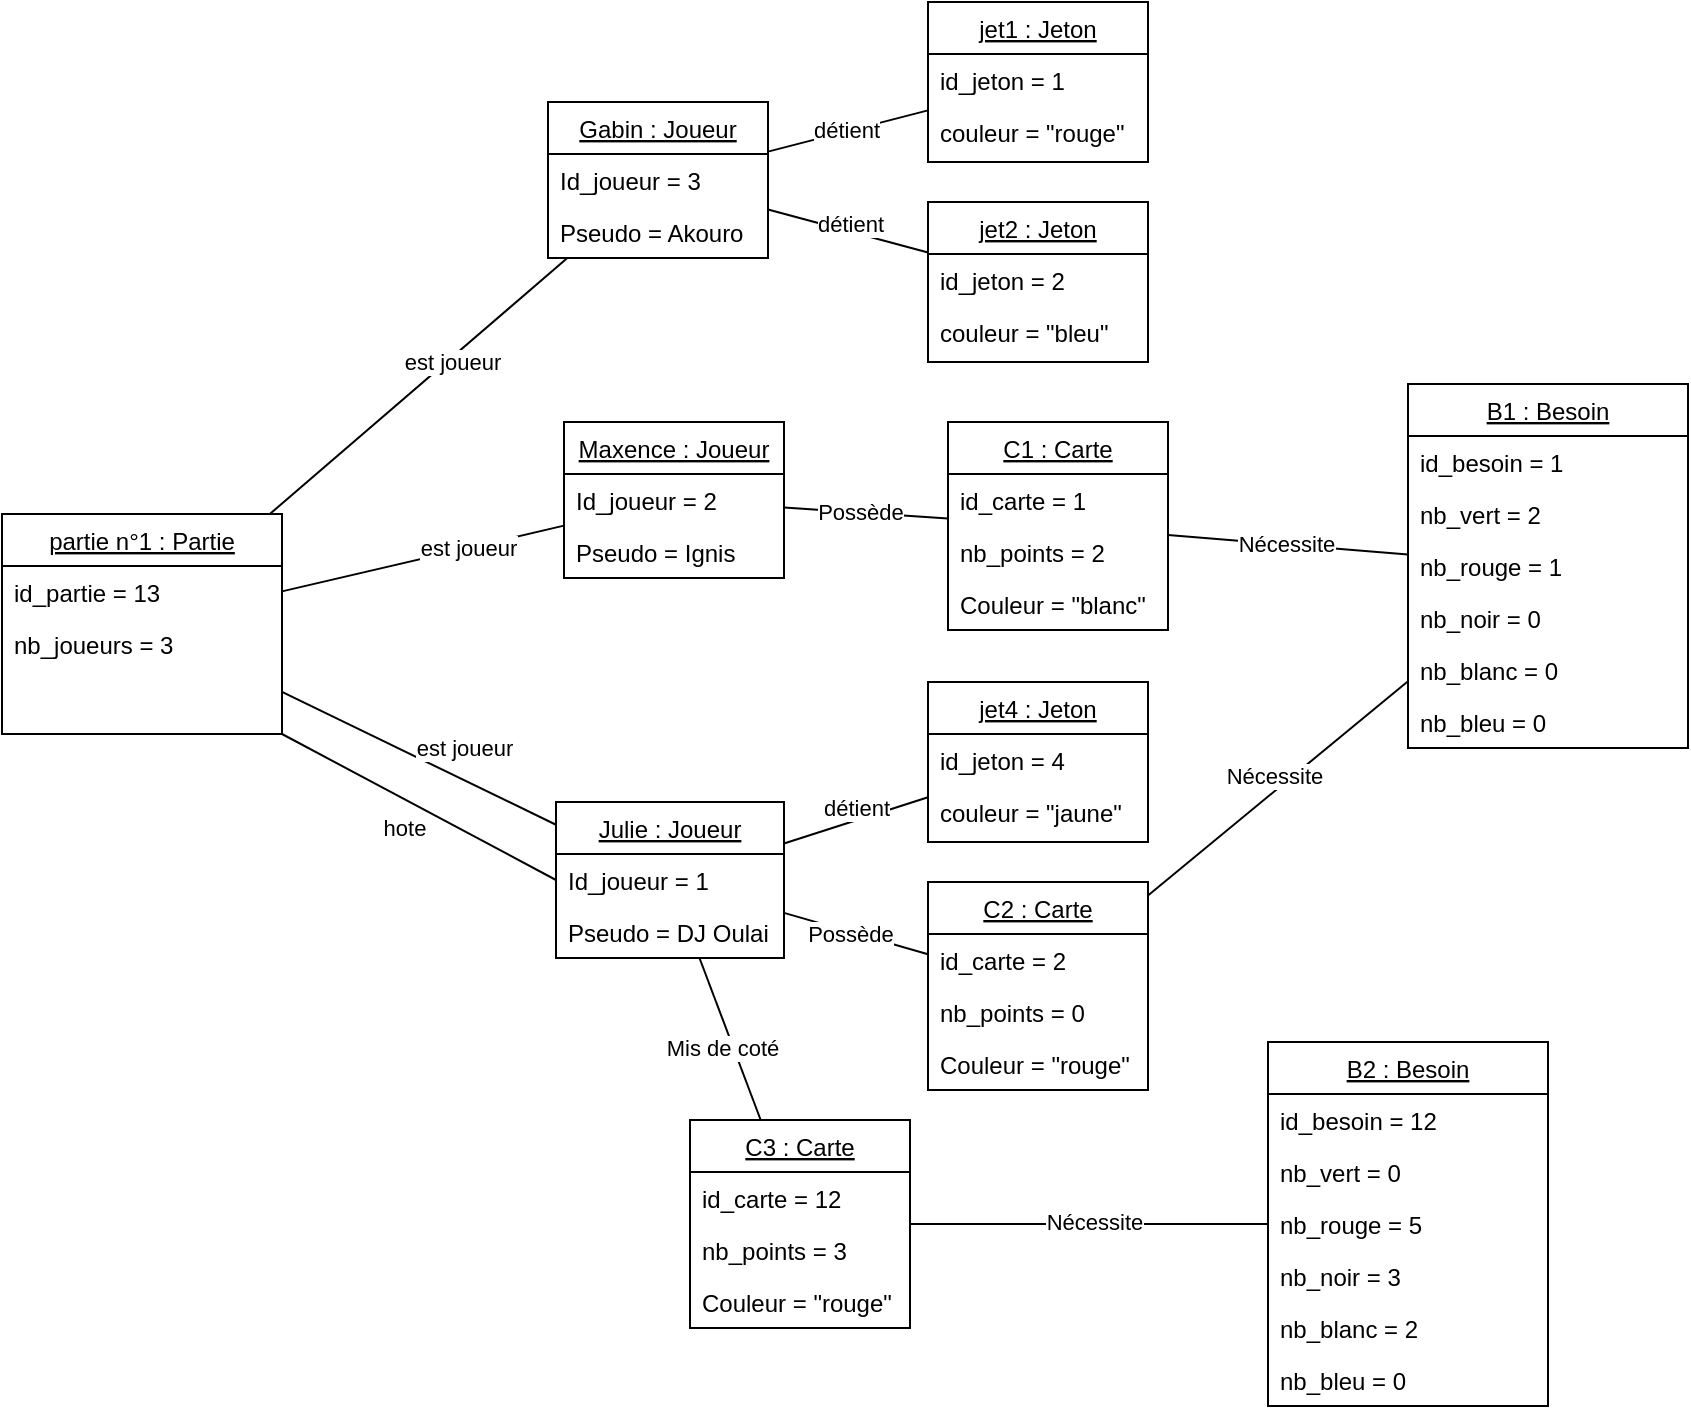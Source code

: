 <mxfile version="22.1.5" type="github">
  <diagram name="Page-1" id="KNeb5x1jzEJ46q6CHf2o">
    <mxGraphModel dx="408" dy="1890" grid="1" gridSize="10" guides="1" tooltips="1" connect="1" arrows="1" fold="1" page="1" pageScale="1" pageWidth="827" pageHeight="1169" math="0" shadow="0">
      <root>
        <mxCell id="0" />
        <mxCell id="1" parent="0" />
        <mxCell id="DXWB6FxUll0cylomkS6z-89" value="" style="endArrow=none;html=1;rounded=0;" parent="1" source="DXWB6FxUll0cylomkS6z-93" target="DXWB6FxUll0cylomkS6z-142" edge="1">
          <mxGeometry width="50" height="50" relative="1" as="geometry">
            <mxPoint x="1140" y="-20" as="sourcePoint" />
            <mxPoint x="1313" y="-20" as="targetPoint" />
          </mxGeometry>
        </mxCell>
        <mxCell id="DXWB6FxUll0cylomkS6z-90" value="est joueur" style="edgeLabel;html=1;align=center;verticalAlign=middle;resizable=0;points=[];" parent="DXWB6FxUll0cylomkS6z-89" vertex="1" connectable="0">
          <mxGeometry x="0.112" y="2" relative="1" as="geometry">
            <mxPoint x="14" y="-7" as="offset" />
          </mxGeometry>
        </mxCell>
        <mxCell id="DXWB6FxUll0cylomkS6z-93" value="partie n°1 : Partie" style="swimlane;fontStyle=4;align=center;verticalAlign=top;childLayout=stackLayout;horizontal=1;startSize=26;horizontalStack=0;resizeParent=1;resizeLast=0;collapsible=1;marginBottom=0;rounded=0;shadow=0;strokeWidth=1;" parent="1" vertex="1">
          <mxGeometry x="907" y="-144" width="140" height="110" as="geometry">
            <mxRectangle x="550" y="140" width="160" height="26" as="alternateBounds" />
          </mxGeometry>
        </mxCell>
        <mxCell id="DXWB6FxUll0cylomkS6z-94" value="id_partie = 13" style="text;align=left;verticalAlign=top;spacingLeft=4;spacingRight=4;overflow=hidden;rotatable=0;points=[[0,0.5],[1,0.5]];portConstraint=eastwest;" parent="DXWB6FxUll0cylomkS6z-93" vertex="1">
          <mxGeometry y="26" width="140" height="26" as="geometry" />
        </mxCell>
        <mxCell id="DXWB6FxUll0cylomkS6z-95" value="nb_joueurs = 3" style="text;align=left;verticalAlign=top;spacingLeft=4;spacingRight=4;overflow=hidden;rotatable=0;points=[[0,0.5],[1,0.5]];portConstraint=eastwest;rounded=0;shadow=0;html=0;" parent="DXWB6FxUll0cylomkS6z-93" vertex="1">
          <mxGeometry y="52" width="140" height="26" as="geometry" />
        </mxCell>
        <mxCell id="DXWB6FxUll0cylomkS6z-107" value="" style="endArrow=none;html=1;rounded=0;exitX=1;exitY=1;exitDx=0;exitDy=0;entryX=0;entryY=0.5;entryDx=0;entryDy=0;" parent="1" source="DXWB6FxUll0cylomkS6z-93" target="DXWB6FxUll0cylomkS6z-143" edge="1">
          <mxGeometry width="50" height="50" relative="1" as="geometry">
            <mxPoint x="1090" y="-20" as="sourcePoint" />
            <mxPoint x="1090" y="74.0" as="targetPoint" />
          </mxGeometry>
        </mxCell>
        <mxCell id="DXWB6FxUll0cylomkS6z-108" value="hote" style="edgeLabel;html=1;align=center;verticalAlign=middle;resizable=0;points=[];" parent="DXWB6FxUll0cylomkS6z-107" vertex="1" connectable="0">
          <mxGeometry x="0.112" y="2" relative="1" as="geometry">
            <mxPoint x="-17" y="8" as="offset" />
          </mxGeometry>
        </mxCell>
        <mxCell id="DXWB6FxUll0cylomkS6z-133" value="Gabin : Joueur" style="swimlane;fontStyle=4;align=center;verticalAlign=top;childLayout=stackLayout;horizontal=1;startSize=26;horizontalStack=0;resizeParent=1;resizeLast=0;collapsible=1;marginBottom=0;rounded=0;shadow=0;strokeWidth=1;" parent="1" vertex="1">
          <mxGeometry x="1180" y="-350" width="110" height="78" as="geometry">
            <mxRectangle x="550" y="140" width="160" height="26" as="alternateBounds" />
          </mxGeometry>
        </mxCell>
        <mxCell id="DXWB6FxUll0cylomkS6z-134" value="Id_joueur = 3" style="text;align=left;verticalAlign=top;spacingLeft=4;spacingRight=4;overflow=hidden;rotatable=0;points=[[0,0.5],[1,0.5]];portConstraint=eastwest;" parent="DXWB6FxUll0cylomkS6z-133" vertex="1">
          <mxGeometry y="26" width="110" height="26" as="geometry" />
        </mxCell>
        <mxCell id="DXWB6FxUll0cylomkS6z-135" value="Pseudo = Akouro" style="text;align=left;verticalAlign=top;spacingLeft=4;spacingRight=4;overflow=hidden;rotatable=0;points=[[0,0.5],[1,0.5]];portConstraint=eastwest;" parent="DXWB6FxUll0cylomkS6z-133" vertex="1">
          <mxGeometry y="52" width="110" height="26" as="geometry" />
        </mxCell>
        <mxCell id="DXWB6FxUll0cylomkS6z-139" value="Maxence : Joueur" style="swimlane;fontStyle=4;align=center;verticalAlign=top;childLayout=stackLayout;horizontal=1;startSize=26;horizontalStack=0;resizeParent=1;resizeLast=0;collapsible=1;marginBottom=0;rounded=0;shadow=0;strokeWidth=1;" parent="1" vertex="1">
          <mxGeometry x="1188" y="-190" width="110" height="78" as="geometry">
            <mxRectangle x="550" y="140" width="160" height="26" as="alternateBounds" />
          </mxGeometry>
        </mxCell>
        <mxCell id="DXWB6FxUll0cylomkS6z-140" value="Id_joueur = 2" style="text;align=left;verticalAlign=top;spacingLeft=4;spacingRight=4;overflow=hidden;rotatable=0;points=[[0,0.5],[1,0.5]];portConstraint=eastwest;" parent="DXWB6FxUll0cylomkS6z-139" vertex="1">
          <mxGeometry y="26" width="110" height="26" as="geometry" />
        </mxCell>
        <mxCell id="DXWB6FxUll0cylomkS6z-141" value="Pseudo = Ignis" style="text;align=left;verticalAlign=top;spacingLeft=4;spacingRight=4;overflow=hidden;rotatable=0;points=[[0,0.5],[1,0.5]];portConstraint=eastwest;" parent="DXWB6FxUll0cylomkS6z-139" vertex="1">
          <mxGeometry y="52" width="110" height="26" as="geometry" />
        </mxCell>
        <mxCell id="DXWB6FxUll0cylomkS6z-142" value="Julie : Joueur" style="swimlane;fontStyle=4;align=center;verticalAlign=top;childLayout=stackLayout;horizontal=1;startSize=26;horizontalStack=0;resizeParent=1;resizeLast=0;collapsible=1;marginBottom=0;rounded=0;shadow=0;strokeWidth=1;" parent="1" vertex="1">
          <mxGeometry x="1184" width="114" height="78" as="geometry">
            <mxRectangle x="550" y="140" width="160" height="26" as="alternateBounds" />
          </mxGeometry>
        </mxCell>
        <mxCell id="DXWB6FxUll0cylomkS6z-143" value="Id_joueur = 1" style="text;align=left;verticalAlign=top;spacingLeft=4;spacingRight=4;overflow=hidden;rotatable=0;points=[[0,0.5],[1,0.5]];portConstraint=eastwest;" parent="DXWB6FxUll0cylomkS6z-142" vertex="1">
          <mxGeometry y="26" width="114" height="26" as="geometry" />
        </mxCell>
        <mxCell id="DXWB6FxUll0cylomkS6z-144" value="Pseudo = DJ Oulai" style="text;align=left;verticalAlign=top;spacingLeft=4;spacingRight=4;overflow=hidden;rotatable=0;points=[[0,0.5],[1,0.5]];portConstraint=eastwest;" parent="DXWB6FxUll0cylomkS6z-142" vertex="1">
          <mxGeometry y="52" width="114" height="26" as="geometry" />
        </mxCell>
        <mxCell id="DXWB6FxUll0cylomkS6z-145" value="" style="endArrow=none;html=1;rounded=0;" parent="1" source="DXWB6FxUll0cylomkS6z-93" target="DXWB6FxUll0cylomkS6z-139" edge="1">
          <mxGeometry width="50" height="50" relative="1" as="geometry">
            <mxPoint x="1057" y="-61" as="sourcePoint" />
            <mxPoint x="1194" y="-26" as="targetPoint" />
          </mxGeometry>
        </mxCell>
        <mxCell id="DXWB6FxUll0cylomkS6z-146" value="est joueur" style="edgeLabel;html=1;align=center;verticalAlign=middle;resizable=0;points=[];" parent="DXWB6FxUll0cylomkS6z-145" vertex="1" connectable="0">
          <mxGeometry x="0.112" y="2" relative="1" as="geometry">
            <mxPoint x="15" y="-2" as="offset" />
          </mxGeometry>
        </mxCell>
        <mxCell id="DXWB6FxUll0cylomkS6z-147" value="" style="endArrow=none;html=1;rounded=0;" parent="1" source="DXWB6FxUll0cylomkS6z-93" target="DXWB6FxUll0cylomkS6z-133" edge="1">
          <mxGeometry width="50" height="50" relative="1" as="geometry">
            <mxPoint x="1057" y="-93" as="sourcePoint" />
            <mxPoint x="1196" y="-120" as="targetPoint" />
          </mxGeometry>
        </mxCell>
        <mxCell id="DXWB6FxUll0cylomkS6z-148" value="est joueur" style="edgeLabel;html=1;align=center;verticalAlign=middle;resizable=0;points=[];" parent="DXWB6FxUll0cylomkS6z-147" vertex="1" connectable="0">
          <mxGeometry x="0.112" y="2" relative="1" as="geometry">
            <mxPoint x="10" y="-4" as="offset" />
          </mxGeometry>
        </mxCell>
        <mxCell id="DXWB6FxUll0cylomkS6z-149" value="jet1 : Jeton" style="swimlane;fontStyle=4;align=center;verticalAlign=top;childLayout=stackLayout;horizontal=1;startSize=26;horizontalStack=0;resizeParent=1;resizeLast=0;collapsible=1;marginBottom=0;rounded=0;shadow=0;strokeWidth=1;" parent="1" vertex="1">
          <mxGeometry x="1370" y="-400" width="110" height="80" as="geometry">
            <mxRectangle x="550" y="140" width="160" height="26" as="alternateBounds" />
          </mxGeometry>
        </mxCell>
        <mxCell id="DXWB6FxUll0cylomkS6z-150" value="id_jeton = 1" style="text;align=left;verticalAlign=top;spacingLeft=4;spacingRight=4;overflow=hidden;rotatable=0;points=[[0,0.5],[1,0.5]];portConstraint=eastwest;" parent="DXWB6FxUll0cylomkS6z-149" vertex="1">
          <mxGeometry y="26" width="110" height="26" as="geometry" />
        </mxCell>
        <mxCell id="DXWB6FxUll0cylomkS6z-151" value="couleur = &quot;rouge&quot;" style="text;align=left;verticalAlign=top;spacingLeft=4;spacingRight=4;overflow=hidden;rotatable=0;points=[[0,0.5],[1,0.5]];portConstraint=eastwest;rounded=0;shadow=0;html=0;" parent="DXWB6FxUll0cylomkS6z-149" vertex="1">
          <mxGeometry y="52" width="110" height="26" as="geometry" />
        </mxCell>
        <mxCell id="DXWB6FxUll0cylomkS6z-152" value="jet2 : Jeton" style="swimlane;fontStyle=4;align=center;verticalAlign=top;childLayout=stackLayout;horizontal=1;startSize=26;horizontalStack=0;resizeParent=1;resizeLast=0;collapsible=1;marginBottom=0;rounded=0;shadow=0;strokeWidth=1;" parent="1" vertex="1">
          <mxGeometry x="1370" y="-300" width="110" height="80" as="geometry">
            <mxRectangle x="550" y="140" width="160" height="26" as="alternateBounds" />
          </mxGeometry>
        </mxCell>
        <mxCell id="DXWB6FxUll0cylomkS6z-153" value="id_jeton = 2" style="text;align=left;verticalAlign=top;spacingLeft=4;spacingRight=4;overflow=hidden;rotatable=0;points=[[0,0.5],[1,0.5]];portConstraint=eastwest;" parent="DXWB6FxUll0cylomkS6z-152" vertex="1">
          <mxGeometry y="26" width="110" height="26" as="geometry" />
        </mxCell>
        <mxCell id="DXWB6FxUll0cylomkS6z-154" value="couleur = &quot;bleu&quot;" style="text;align=left;verticalAlign=top;spacingLeft=4;spacingRight=4;overflow=hidden;rotatable=0;points=[[0,0.5],[1,0.5]];portConstraint=eastwest;rounded=0;shadow=0;html=0;" parent="DXWB6FxUll0cylomkS6z-152" vertex="1">
          <mxGeometry y="52" width="110" height="26" as="geometry" />
        </mxCell>
        <mxCell id="DXWB6FxUll0cylomkS6z-155" value="" style="endArrow=none;html=1;rounded=0;" parent="1" source="DXWB6FxUll0cylomkS6z-133" target="DXWB6FxUll0cylomkS6z-149" edge="1">
          <mxGeometry width="50" height="50" relative="1" as="geometry">
            <mxPoint x="1138.5" y="-430.45" as="sourcePoint" />
            <mxPoint x="1311.5" y="-430.45" as="targetPoint" />
          </mxGeometry>
        </mxCell>
        <mxCell id="DXWB6FxUll0cylomkS6z-156" value="détient" style="edgeLabel;html=1;align=center;verticalAlign=middle;resizable=0;points=[];labelBackgroundColor=default;" parent="DXWB6FxUll0cylomkS6z-155" vertex="1" connectable="0">
          <mxGeometry x="0.112" y="2" relative="1" as="geometry">
            <mxPoint x="-5" y="2" as="offset" />
          </mxGeometry>
        </mxCell>
        <mxCell id="DXWB6FxUll0cylomkS6z-159" value="" style="endArrow=none;html=1;rounded=0;" parent="1" source="DXWB6FxUll0cylomkS6z-133" target="DXWB6FxUll0cylomkS6z-152" edge="1">
          <mxGeometry width="50" height="50" relative="1" as="geometry">
            <mxPoint x="1290" y="-353" as="sourcePoint" />
            <mxPoint x="1350" y="-388" as="targetPoint" />
          </mxGeometry>
        </mxCell>
        <mxCell id="DXWB6FxUll0cylomkS6z-160" value="détient" style="edgeLabel;html=1;align=center;verticalAlign=middle;resizable=0;points=[];" parent="DXWB6FxUll0cylomkS6z-159" vertex="1" connectable="0">
          <mxGeometry x="0.112" y="2" relative="1" as="geometry">
            <mxPoint x="-4" y="-3" as="offset" />
          </mxGeometry>
        </mxCell>
        <mxCell id="DXWB6FxUll0cylomkS6z-161" value="jet4 : Jeton" style="swimlane;fontStyle=4;align=center;verticalAlign=top;childLayout=stackLayout;horizontal=1;startSize=26;horizontalStack=0;resizeParent=1;resizeLast=0;collapsible=1;marginBottom=0;rounded=0;shadow=0;strokeWidth=1;" parent="1" vertex="1">
          <mxGeometry x="1370" y="-60" width="110" height="80" as="geometry">
            <mxRectangle x="550" y="140" width="160" height="26" as="alternateBounds" />
          </mxGeometry>
        </mxCell>
        <mxCell id="DXWB6FxUll0cylomkS6z-162" value="id_jeton = 4" style="text;align=left;verticalAlign=top;spacingLeft=4;spacingRight=4;overflow=hidden;rotatable=0;points=[[0,0.5],[1,0.5]];portConstraint=eastwest;" parent="DXWB6FxUll0cylomkS6z-161" vertex="1">
          <mxGeometry y="26" width="110" height="26" as="geometry" />
        </mxCell>
        <mxCell id="DXWB6FxUll0cylomkS6z-163" value="couleur = &quot;jaune&quot;" style="text;align=left;verticalAlign=top;spacingLeft=4;spacingRight=4;overflow=hidden;rotatable=0;points=[[0,0.5],[1,0.5]];portConstraint=eastwest;rounded=0;shadow=0;html=0;" parent="DXWB6FxUll0cylomkS6z-161" vertex="1">
          <mxGeometry y="52" width="110" height="26" as="geometry" />
        </mxCell>
        <mxCell id="DXWB6FxUll0cylomkS6z-167" value="" style="endArrow=none;html=1;rounded=0;" parent="1" source="DXWB6FxUll0cylomkS6z-142" target="DXWB6FxUll0cylomkS6z-161" edge="1">
          <mxGeometry width="50" height="50" relative="1" as="geometry">
            <mxPoint x="1290" y="-272" as="sourcePoint" />
            <mxPoint x="1360" y="-259" as="targetPoint" />
          </mxGeometry>
        </mxCell>
        <mxCell id="DXWB6FxUll0cylomkS6z-168" value="détient" style="edgeLabel;html=1;align=center;verticalAlign=middle;resizable=0;points=[];" parent="DXWB6FxUll0cylomkS6z-167" vertex="1" connectable="0">
          <mxGeometry x="0.112" y="2" relative="1" as="geometry">
            <mxPoint x="-4" y="-3" as="offset" />
          </mxGeometry>
        </mxCell>
        <mxCell id="DXWB6FxUll0cylomkS6z-169" value="C1 : Carte" style="swimlane;fontStyle=4;align=center;verticalAlign=top;childLayout=stackLayout;horizontal=1;startSize=26;horizontalStack=0;resizeParent=1;resizeLast=0;collapsible=1;marginBottom=0;rounded=0;shadow=0;strokeWidth=1;" parent="1" vertex="1">
          <mxGeometry x="1380" y="-190" width="110" height="104" as="geometry">
            <mxRectangle x="550" y="140" width="160" height="26" as="alternateBounds" />
          </mxGeometry>
        </mxCell>
        <mxCell id="DXWB6FxUll0cylomkS6z-170" value="id_carte = 1" style="text;align=left;verticalAlign=top;spacingLeft=4;spacingRight=4;overflow=hidden;rotatable=0;points=[[0,0.5],[1,0.5]];portConstraint=eastwest;" parent="DXWB6FxUll0cylomkS6z-169" vertex="1">
          <mxGeometry y="26" width="110" height="26" as="geometry" />
        </mxCell>
        <mxCell id="DXWB6FxUll0cylomkS6z-171" value="nb_points = 2" style="text;align=left;verticalAlign=top;spacingLeft=4;spacingRight=4;overflow=hidden;rotatable=0;points=[[0,0.5],[1,0.5]];portConstraint=eastwest;" parent="DXWB6FxUll0cylomkS6z-169" vertex="1">
          <mxGeometry y="52" width="110" height="26" as="geometry" />
        </mxCell>
        <mxCell id="DXWB6FxUll0cylomkS6z-172" value="Couleur = &quot;blanc&quot;" style="text;align=left;verticalAlign=top;spacingLeft=4;spacingRight=4;overflow=hidden;rotatable=0;points=[[0,0.5],[1,0.5]];portConstraint=eastwest;" parent="DXWB6FxUll0cylomkS6z-169" vertex="1">
          <mxGeometry y="78" width="110" height="26" as="geometry" />
        </mxCell>
        <mxCell id="DXWB6FxUll0cylomkS6z-173" value="" style="endArrow=none;html=1;rounded=0;" parent="1" source="DXWB6FxUll0cylomkS6z-139" target="DXWB6FxUll0cylomkS6z-169" edge="1">
          <mxGeometry width="50" height="50" relative="1" as="geometry">
            <mxPoint x="1291.224" y="230" as="sourcePoint" />
            <mxPoint x="1290.0" y="130" as="targetPoint" />
          </mxGeometry>
        </mxCell>
        <mxCell id="DXWB6FxUll0cylomkS6z-174" value="Possède" style="edgeLabel;html=1;align=center;verticalAlign=middle;resizable=0;points=[];" parent="DXWB6FxUll0cylomkS6z-173" vertex="1" connectable="0">
          <mxGeometry x="0.112" y="2" relative="1" as="geometry">
            <mxPoint x="-8" y="1" as="offset" />
          </mxGeometry>
        </mxCell>
        <mxCell id="DXWB6FxUll0cylomkS6z-177" value="C2 : Carte" style="swimlane;fontStyle=4;align=center;verticalAlign=top;childLayout=stackLayout;horizontal=1;startSize=26;horizontalStack=0;resizeParent=1;resizeLast=0;collapsible=1;marginBottom=0;rounded=0;shadow=0;strokeWidth=1;" parent="1" vertex="1">
          <mxGeometry x="1370" y="40" width="110" height="104" as="geometry">
            <mxRectangle x="550" y="140" width="160" height="26" as="alternateBounds" />
          </mxGeometry>
        </mxCell>
        <mxCell id="DXWB6FxUll0cylomkS6z-178" value="id_carte = 2" style="text;align=left;verticalAlign=top;spacingLeft=4;spacingRight=4;overflow=hidden;rotatable=0;points=[[0,0.5],[1,0.5]];portConstraint=eastwest;" parent="DXWB6FxUll0cylomkS6z-177" vertex="1">
          <mxGeometry y="26" width="110" height="26" as="geometry" />
        </mxCell>
        <mxCell id="DXWB6FxUll0cylomkS6z-179" value="nb_points = 0" style="text;align=left;verticalAlign=top;spacingLeft=4;spacingRight=4;overflow=hidden;rotatable=0;points=[[0,0.5],[1,0.5]];portConstraint=eastwest;" parent="DXWB6FxUll0cylomkS6z-177" vertex="1">
          <mxGeometry y="52" width="110" height="26" as="geometry" />
        </mxCell>
        <mxCell id="DXWB6FxUll0cylomkS6z-180" value="Couleur = &quot;rouge&quot;" style="text;align=left;verticalAlign=top;spacingLeft=4;spacingRight=4;overflow=hidden;rotatable=0;points=[[0,0.5],[1,0.5]];portConstraint=eastwest;" parent="DXWB6FxUll0cylomkS6z-177" vertex="1">
          <mxGeometry y="78" width="110" height="26" as="geometry" />
        </mxCell>
        <mxCell id="DXWB6FxUll0cylomkS6z-181" value="" style="endArrow=none;html=1;rounded=0;" parent="1" source="DXWB6FxUll0cylomkS6z-142" target="DXWB6FxUll0cylomkS6z-177" edge="1">
          <mxGeometry width="50" height="50" relative="1" as="geometry">
            <mxPoint x="1308" y="-132" as="sourcePoint" />
            <mxPoint x="1400" y="-117" as="targetPoint" />
          </mxGeometry>
        </mxCell>
        <mxCell id="DXWB6FxUll0cylomkS6z-182" value="Possède" style="edgeLabel;html=1;align=center;verticalAlign=middle;resizable=0;points=[];" parent="DXWB6FxUll0cylomkS6z-181" vertex="1" connectable="0">
          <mxGeometry x="0.112" y="2" relative="1" as="geometry">
            <mxPoint x="-8" y="1" as="offset" />
          </mxGeometry>
        </mxCell>
        <mxCell id="DXWB6FxUll0cylomkS6z-183" value="C3 : Carte" style="swimlane;fontStyle=4;align=center;verticalAlign=top;childLayout=stackLayout;horizontal=1;startSize=26;horizontalStack=0;resizeParent=1;resizeLast=0;collapsible=1;marginBottom=0;rounded=0;shadow=0;strokeWidth=1;" parent="1" vertex="1">
          <mxGeometry x="1251" y="159" width="110" height="104" as="geometry">
            <mxRectangle x="550" y="140" width="160" height="26" as="alternateBounds" />
          </mxGeometry>
        </mxCell>
        <mxCell id="DXWB6FxUll0cylomkS6z-184" value="id_carte = 12" style="text;align=left;verticalAlign=top;spacingLeft=4;spacingRight=4;overflow=hidden;rotatable=0;points=[[0,0.5],[1,0.5]];portConstraint=eastwest;" parent="DXWB6FxUll0cylomkS6z-183" vertex="1">
          <mxGeometry y="26" width="110" height="26" as="geometry" />
        </mxCell>
        <mxCell id="DXWB6FxUll0cylomkS6z-185" value="nb_points = 3" style="text;align=left;verticalAlign=top;spacingLeft=4;spacingRight=4;overflow=hidden;rotatable=0;points=[[0,0.5],[1,0.5]];portConstraint=eastwest;" parent="DXWB6FxUll0cylomkS6z-183" vertex="1">
          <mxGeometry y="52" width="110" height="26" as="geometry" />
        </mxCell>
        <mxCell id="DXWB6FxUll0cylomkS6z-186" value="Couleur = &quot;rouge&quot;" style="text;align=left;verticalAlign=top;spacingLeft=4;spacingRight=4;overflow=hidden;rotatable=0;points=[[0,0.5],[1,0.5]];portConstraint=eastwest;" parent="DXWB6FxUll0cylomkS6z-183" vertex="1">
          <mxGeometry y="78" width="110" height="26" as="geometry" />
        </mxCell>
        <mxCell id="DXWB6FxUll0cylomkS6z-187" value="" style="endArrow=none;html=1;rounded=0;" parent="1" source="DXWB6FxUll0cylomkS6z-142" target="DXWB6FxUll0cylomkS6z-183" edge="1">
          <mxGeometry width="50" height="50" relative="1" as="geometry">
            <mxPoint x="1308" y="-132" as="sourcePoint" />
            <mxPoint x="1400" y="-117" as="targetPoint" />
          </mxGeometry>
        </mxCell>
        <mxCell id="DXWB6FxUll0cylomkS6z-188" value="Mis de coté" style="edgeLabel;html=1;align=center;verticalAlign=middle;resizable=0;points=[];" parent="DXWB6FxUll0cylomkS6z-187" vertex="1" connectable="0">
          <mxGeometry x="0.112" y="2" relative="1" as="geometry">
            <mxPoint x="-8" y="1" as="offset" />
          </mxGeometry>
        </mxCell>
        <mxCell id="DXWB6FxUll0cylomkS6z-189" value="B1 : Besoin" style="swimlane;fontStyle=4;align=center;verticalAlign=top;childLayout=stackLayout;horizontal=1;startSize=26;horizontalStack=0;resizeParent=1;resizeLast=0;collapsible=1;marginBottom=0;rounded=0;shadow=0;strokeWidth=1;" parent="1" vertex="1">
          <mxGeometry x="1610" y="-209" width="140" height="182" as="geometry">
            <mxRectangle x="550" y="140" width="160" height="26" as="alternateBounds" />
          </mxGeometry>
        </mxCell>
        <mxCell id="DXWB6FxUll0cylomkS6z-190" value="id_besoin = 1" style="text;align=left;verticalAlign=top;spacingLeft=4;spacingRight=4;overflow=hidden;rotatable=0;points=[[0,0.5],[1,0.5]];portConstraint=eastwest;" parent="DXWB6FxUll0cylomkS6z-189" vertex="1">
          <mxGeometry y="26" width="140" height="26" as="geometry" />
        </mxCell>
        <mxCell id="DXWB6FxUll0cylomkS6z-191" value="nb_vert = 2" style="text;align=left;verticalAlign=top;spacingLeft=4;spacingRight=4;overflow=hidden;rotatable=0;points=[[0,0.5],[1,0.5]];portConstraint=eastwest;" parent="DXWB6FxUll0cylomkS6z-189" vertex="1">
          <mxGeometry y="52" width="140" height="26" as="geometry" />
        </mxCell>
        <mxCell id="DXWB6FxUll0cylomkS6z-192" value="nb_rouge = 1" style="text;align=left;verticalAlign=top;spacingLeft=4;spacingRight=4;overflow=hidden;rotatable=0;points=[[0,0.5],[1,0.5]];portConstraint=eastwest;" parent="DXWB6FxUll0cylomkS6z-189" vertex="1">
          <mxGeometry y="78" width="140" height="26" as="geometry" />
        </mxCell>
        <mxCell id="DXWB6FxUll0cylomkS6z-193" value="nb_noir = 0" style="text;align=left;verticalAlign=top;spacingLeft=4;spacingRight=4;overflow=hidden;rotatable=0;points=[[0,0.5],[1,0.5]];portConstraint=eastwest;" parent="DXWB6FxUll0cylomkS6z-189" vertex="1">
          <mxGeometry y="104" width="140" height="26" as="geometry" />
        </mxCell>
        <mxCell id="DXWB6FxUll0cylomkS6z-194" value="nb_blanc = 0" style="text;align=left;verticalAlign=top;spacingLeft=4;spacingRight=4;overflow=hidden;rotatable=0;points=[[0,0.5],[1,0.5]];portConstraint=eastwest;" parent="DXWB6FxUll0cylomkS6z-189" vertex="1">
          <mxGeometry y="130" width="140" height="26" as="geometry" />
        </mxCell>
        <mxCell id="DXWB6FxUll0cylomkS6z-195" value="nb_bleu = 0" style="text;align=left;verticalAlign=top;spacingLeft=4;spacingRight=4;overflow=hidden;rotatable=0;points=[[0,0.5],[1,0.5]];portConstraint=eastwest;" parent="DXWB6FxUll0cylomkS6z-189" vertex="1">
          <mxGeometry y="156" width="140" height="26" as="geometry" />
        </mxCell>
        <mxCell id="DXWB6FxUll0cylomkS6z-196" value="" style="endArrow=none;html=1;rounded=0;" parent="1" source="DXWB6FxUll0cylomkS6z-169" target="DXWB6FxUll0cylomkS6z-189" edge="1">
          <mxGeometry width="50" height="50" relative="1" as="geometry">
            <mxPoint x="1308" y="-132" as="sourcePoint" />
            <mxPoint x="1400" y="-117" as="targetPoint" />
          </mxGeometry>
        </mxCell>
        <mxCell id="DXWB6FxUll0cylomkS6z-197" value="Nécessite" style="edgeLabel;html=1;align=center;verticalAlign=middle;resizable=0;points=[];" parent="DXWB6FxUll0cylomkS6z-196" vertex="1" connectable="0">
          <mxGeometry x="0.112" y="2" relative="1" as="geometry">
            <mxPoint x="-8" y="1" as="offset" />
          </mxGeometry>
        </mxCell>
        <mxCell id="DXWB6FxUll0cylomkS6z-205" value="" style="endArrow=none;html=1;rounded=0;" parent="1" source="DXWB6FxUll0cylomkS6z-177" target="DXWB6FxUll0cylomkS6z-189" edge="1">
          <mxGeometry width="50" height="50" relative="1" as="geometry">
            <mxPoint x="1510" y="-108" as="sourcePoint" />
            <mxPoint x="1620" y="-108" as="targetPoint" />
          </mxGeometry>
        </mxCell>
        <mxCell id="DXWB6FxUll0cylomkS6z-206" value="Nécessite" style="edgeLabel;html=1;align=center;verticalAlign=middle;resizable=0;points=[];" parent="DXWB6FxUll0cylomkS6z-205" vertex="1" connectable="0">
          <mxGeometry x="0.112" y="2" relative="1" as="geometry">
            <mxPoint x="-8" y="1" as="offset" />
          </mxGeometry>
        </mxCell>
        <mxCell id="DXWB6FxUll0cylomkS6z-207" value="B2 : Besoin" style="swimlane;fontStyle=4;align=center;verticalAlign=top;childLayout=stackLayout;horizontal=1;startSize=26;horizontalStack=0;resizeParent=1;resizeLast=0;collapsible=1;marginBottom=0;rounded=0;shadow=0;strokeWidth=1;" parent="1" vertex="1">
          <mxGeometry x="1540" y="120" width="140" height="182" as="geometry">
            <mxRectangle x="550" y="140" width="160" height="26" as="alternateBounds" />
          </mxGeometry>
        </mxCell>
        <mxCell id="DXWB6FxUll0cylomkS6z-208" value="id_besoin = 12" style="text;align=left;verticalAlign=top;spacingLeft=4;spacingRight=4;overflow=hidden;rotatable=0;points=[[0,0.5],[1,0.5]];portConstraint=eastwest;" parent="DXWB6FxUll0cylomkS6z-207" vertex="1">
          <mxGeometry y="26" width="140" height="26" as="geometry" />
        </mxCell>
        <mxCell id="DXWB6FxUll0cylomkS6z-209" value="nb_vert = 0" style="text;align=left;verticalAlign=top;spacingLeft=4;spacingRight=4;overflow=hidden;rotatable=0;points=[[0,0.5],[1,0.5]];portConstraint=eastwest;" parent="DXWB6FxUll0cylomkS6z-207" vertex="1">
          <mxGeometry y="52" width="140" height="26" as="geometry" />
        </mxCell>
        <mxCell id="DXWB6FxUll0cylomkS6z-210" value="nb_rouge = 5" style="text;align=left;verticalAlign=top;spacingLeft=4;spacingRight=4;overflow=hidden;rotatable=0;points=[[0,0.5],[1,0.5]];portConstraint=eastwest;" parent="DXWB6FxUll0cylomkS6z-207" vertex="1">
          <mxGeometry y="78" width="140" height="26" as="geometry" />
        </mxCell>
        <mxCell id="DXWB6FxUll0cylomkS6z-211" value="nb_noir = 3" style="text;align=left;verticalAlign=top;spacingLeft=4;spacingRight=4;overflow=hidden;rotatable=0;points=[[0,0.5],[1,0.5]];portConstraint=eastwest;" parent="DXWB6FxUll0cylomkS6z-207" vertex="1">
          <mxGeometry y="104" width="140" height="26" as="geometry" />
        </mxCell>
        <mxCell id="DXWB6FxUll0cylomkS6z-212" value="nb_blanc = 2" style="text;align=left;verticalAlign=top;spacingLeft=4;spacingRight=4;overflow=hidden;rotatable=0;points=[[0,0.5],[1,0.5]];portConstraint=eastwest;" parent="DXWB6FxUll0cylomkS6z-207" vertex="1">
          <mxGeometry y="130" width="140" height="26" as="geometry" />
        </mxCell>
        <mxCell id="DXWB6FxUll0cylomkS6z-213" value="nb_bleu = 0" style="text;align=left;verticalAlign=top;spacingLeft=4;spacingRight=4;overflow=hidden;rotatable=0;points=[[0,0.5],[1,0.5]];portConstraint=eastwest;" parent="DXWB6FxUll0cylomkS6z-207" vertex="1">
          <mxGeometry y="156" width="140" height="26" as="geometry" />
        </mxCell>
        <mxCell id="DXWB6FxUll0cylomkS6z-214" value="" style="endArrow=none;html=1;rounded=0;" parent="1" source="DXWB6FxUll0cylomkS6z-183" target="DXWB6FxUll0cylomkS6z-207" edge="1">
          <mxGeometry width="50" height="50" relative="1" as="geometry">
            <mxPoint x="1490" y="80" as="sourcePoint" />
            <mxPoint x="1620" y="-42" as="targetPoint" />
          </mxGeometry>
        </mxCell>
        <mxCell id="DXWB6FxUll0cylomkS6z-215" value="Nécessite" style="edgeLabel;html=1;align=center;verticalAlign=middle;resizable=0;points=[];" parent="DXWB6FxUll0cylomkS6z-214" vertex="1" connectable="0">
          <mxGeometry x="0.112" y="2" relative="1" as="geometry">
            <mxPoint x="-8" y="1" as="offset" />
          </mxGeometry>
        </mxCell>
      </root>
    </mxGraphModel>
  </diagram>
</mxfile>
